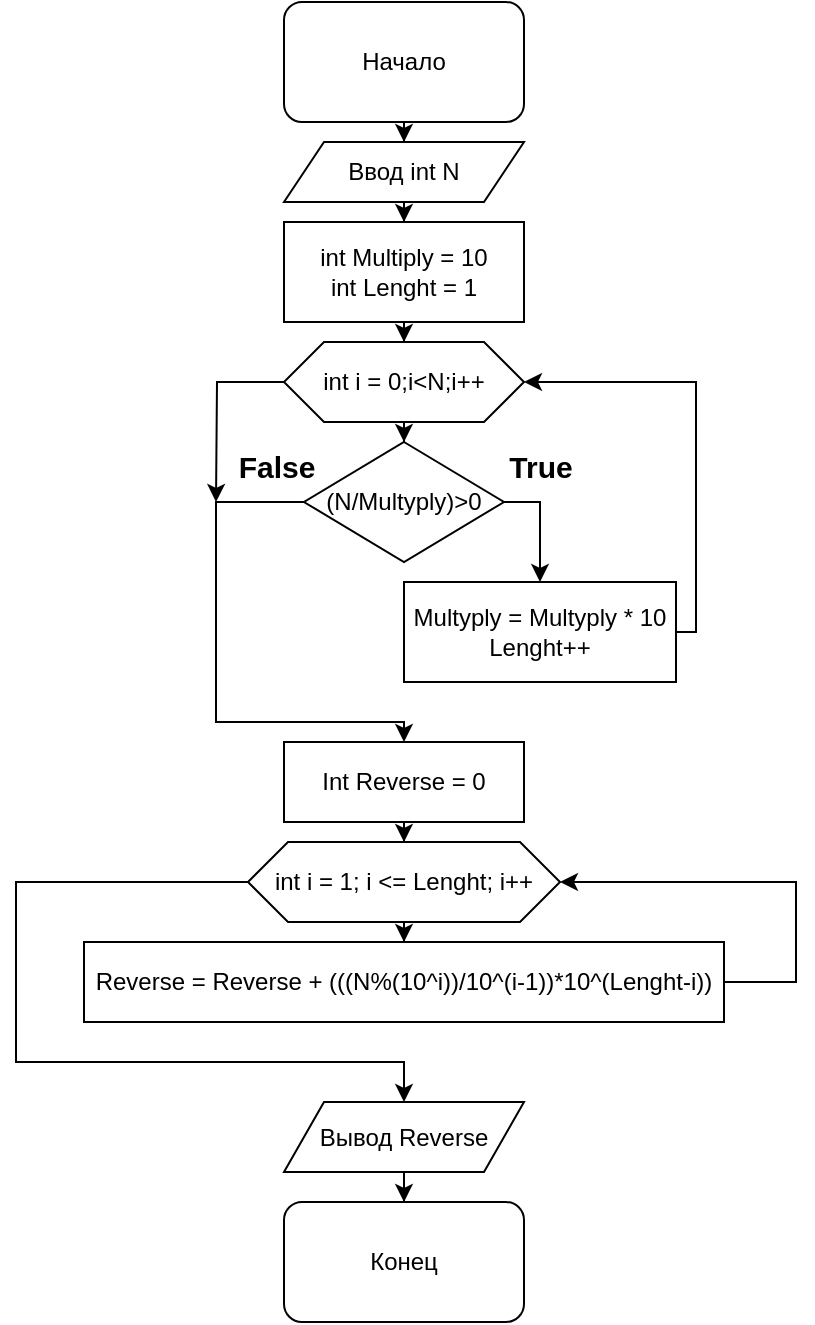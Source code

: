 <mxfile version="16.6.4" type="github">
  <diagram id="38jx6Kjteub0GEvYRnjU" name="Page-1">
    <mxGraphModel dx="1243" dy="671" grid="1" gridSize="10" guides="1" tooltips="1" connect="1" arrows="1" fold="1" page="1" pageScale="1" pageWidth="827" pageHeight="1169" math="0" shadow="0">
      <root>
        <mxCell id="0" />
        <mxCell id="1" parent="0" />
        <mxCell id="8_maDejoYPX7ZPv5RRy7-3" style="edgeStyle=orthogonalEdgeStyle;rounded=0;orthogonalLoop=1;jettySize=auto;html=1;entryX=0.5;entryY=0;entryDx=0;entryDy=0;" edge="1" parent="1" source="8_maDejoYPX7ZPv5RRy7-1" target="8_maDejoYPX7ZPv5RRy7-2">
          <mxGeometry relative="1" as="geometry" />
        </mxCell>
        <mxCell id="8_maDejoYPX7ZPv5RRy7-1" value="Начало" style="rounded=1;whiteSpace=wrap;html=1;" vertex="1" parent="1">
          <mxGeometry x="354" y="50" width="120" height="60" as="geometry" />
        </mxCell>
        <mxCell id="8_maDejoYPX7ZPv5RRy7-5" style="edgeStyle=orthogonalEdgeStyle;rounded=0;orthogonalLoop=1;jettySize=auto;html=1;" edge="1" parent="1" source="8_maDejoYPX7ZPv5RRy7-2" target="8_maDejoYPX7ZPv5RRy7-4">
          <mxGeometry relative="1" as="geometry" />
        </mxCell>
        <mxCell id="8_maDejoYPX7ZPv5RRy7-2" value="Ввод int N" style="shape=parallelogram;perimeter=parallelogramPerimeter;whiteSpace=wrap;html=1;fixedSize=1;" vertex="1" parent="1">
          <mxGeometry x="354" y="120" width="120" height="30" as="geometry" />
        </mxCell>
        <mxCell id="8_maDejoYPX7ZPv5RRy7-7" style="edgeStyle=orthogonalEdgeStyle;rounded=0;orthogonalLoop=1;jettySize=auto;html=1;" edge="1" parent="1" source="8_maDejoYPX7ZPv5RRy7-4" target="8_maDejoYPX7ZPv5RRy7-6">
          <mxGeometry relative="1" as="geometry" />
        </mxCell>
        <mxCell id="8_maDejoYPX7ZPv5RRy7-4" value="int Multiply = 10&lt;br&gt;int Lenght = 1" style="rounded=0;whiteSpace=wrap;html=1;" vertex="1" parent="1">
          <mxGeometry x="354" y="160" width="120" height="50" as="geometry" />
        </mxCell>
        <mxCell id="8_maDejoYPX7ZPv5RRy7-9" style="edgeStyle=orthogonalEdgeStyle;rounded=0;orthogonalLoop=1;jettySize=auto;html=1;" edge="1" parent="1" source="8_maDejoYPX7ZPv5RRy7-6" target="8_maDejoYPX7ZPv5RRy7-8">
          <mxGeometry relative="1" as="geometry" />
        </mxCell>
        <mxCell id="8_maDejoYPX7ZPv5RRy7-15" style="edgeStyle=orthogonalEdgeStyle;rounded=0;orthogonalLoop=1;jettySize=auto;html=1;" edge="1" parent="1" source="8_maDejoYPX7ZPv5RRy7-6">
          <mxGeometry relative="1" as="geometry">
            <mxPoint x="320" y="300" as="targetPoint" />
          </mxGeometry>
        </mxCell>
        <mxCell id="8_maDejoYPX7ZPv5RRy7-6" value="int i = 0;i&amp;lt;N;i++" style="shape=hexagon;perimeter=hexagonPerimeter2;whiteSpace=wrap;html=1;fixedSize=1;" vertex="1" parent="1">
          <mxGeometry x="354" y="220" width="120" height="40" as="geometry" />
        </mxCell>
        <mxCell id="8_maDejoYPX7ZPv5RRy7-11" style="edgeStyle=orthogonalEdgeStyle;rounded=0;orthogonalLoop=1;jettySize=auto;html=1;entryX=0.5;entryY=0;entryDx=0;entryDy=0;" edge="1" parent="1" source="8_maDejoYPX7ZPv5RRy7-8" target="8_maDejoYPX7ZPv5RRy7-10">
          <mxGeometry relative="1" as="geometry">
            <Array as="points">
              <mxPoint x="482" y="300" />
            </Array>
          </mxGeometry>
        </mxCell>
        <mxCell id="8_maDejoYPX7ZPv5RRy7-14" style="edgeStyle=orthogonalEdgeStyle;rounded=0;orthogonalLoop=1;jettySize=auto;html=1;" edge="1" parent="1" source="8_maDejoYPX7ZPv5RRy7-8" target="8_maDejoYPX7ZPv5RRy7-13">
          <mxGeometry relative="1" as="geometry">
            <Array as="points">
              <mxPoint x="320" y="300" />
              <mxPoint x="320" y="410" />
              <mxPoint x="414" y="410" />
            </Array>
          </mxGeometry>
        </mxCell>
        <mxCell id="8_maDejoYPX7ZPv5RRy7-8" value="(N/Multyply)&amp;gt;0" style="rhombus;whiteSpace=wrap;html=1;" vertex="1" parent="1">
          <mxGeometry x="364" y="270" width="100" height="60" as="geometry" />
        </mxCell>
        <mxCell id="8_maDejoYPX7ZPv5RRy7-12" style="edgeStyle=orthogonalEdgeStyle;rounded=0;orthogonalLoop=1;jettySize=auto;html=1;entryX=1;entryY=0.5;entryDx=0;entryDy=0;" edge="1" parent="1" source="8_maDejoYPX7ZPv5RRy7-10" target="8_maDejoYPX7ZPv5RRy7-6">
          <mxGeometry relative="1" as="geometry">
            <Array as="points">
              <mxPoint x="560" y="365" />
              <mxPoint x="560" y="240" />
            </Array>
          </mxGeometry>
        </mxCell>
        <mxCell id="8_maDejoYPX7ZPv5RRy7-10" value="Multyply = Multyply * 10&lt;br&gt;Lenght++" style="rounded=0;whiteSpace=wrap;html=1;" vertex="1" parent="1">
          <mxGeometry x="414" y="340" width="136" height="50" as="geometry" />
        </mxCell>
        <mxCell id="8_maDejoYPX7ZPv5RRy7-17" style="edgeStyle=orthogonalEdgeStyle;rounded=0;orthogonalLoop=1;jettySize=auto;html=1;entryX=0.5;entryY=0;entryDx=0;entryDy=0;" edge="1" parent="1" source="8_maDejoYPX7ZPv5RRy7-13" target="8_maDejoYPX7ZPv5RRy7-16">
          <mxGeometry relative="1" as="geometry" />
        </mxCell>
        <mxCell id="8_maDejoYPX7ZPv5RRy7-13" value="Int Reverse = 0" style="rounded=0;whiteSpace=wrap;html=1;" vertex="1" parent="1">
          <mxGeometry x="354" y="420" width="120" height="40" as="geometry" />
        </mxCell>
        <mxCell id="8_maDejoYPX7ZPv5RRy7-19" style="edgeStyle=orthogonalEdgeStyle;rounded=0;orthogonalLoop=1;jettySize=auto;html=1;entryX=0.5;entryY=0;entryDx=0;entryDy=0;" edge="1" parent="1" source="8_maDejoYPX7ZPv5RRy7-16" target="8_maDejoYPX7ZPv5RRy7-18">
          <mxGeometry relative="1" as="geometry" />
        </mxCell>
        <mxCell id="8_maDejoYPX7ZPv5RRy7-22" style="edgeStyle=orthogonalEdgeStyle;rounded=0;orthogonalLoop=1;jettySize=auto;html=1;entryX=0.5;entryY=0;entryDx=0;entryDy=0;" edge="1" parent="1" source="8_maDejoYPX7ZPv5RRy7-16" target="8_maDejoYPX7ZPv5RRy7-21">
          <mxGeometry relative="1" as="geometry">
            <Array as="points">
              <mxPoint x="220" y="490" />
              <mxPoint x="220" y="580" />
              <mxPoint x="414" y="580" />
            </Array>
          </mxGeometry>
        </mxCell>
        <mxCell id="8_maDejoYPX7ZPv5RRy7-16" value="int i = 1; i &amp;lt;= Lenght; i++" style="shape=hexagon;perimeter=hexagonPerimeter2;whiteSpace=wrap;html=1;fixedSize=1;" vertex="1" parent="1">
          <mxGeometry x="336" y="470" width="156" height="40" as="geometry" />
        </mxCell>
        <mxCell id="8_maDejoYPX7ZPv5RRy7-20" style="edgeStyle=orthogonalEdgeStyle;rounded=0;orthogonalLoop=1;jettySize=auto;html=1;entryX=1;entryY=0.5;entryDx=0;entryDy=0;" edge="1" parent="1" source="8_maDejoYPX7ZPv5RRy7-18" target="8_maDejoYPX7ZPv5RRy7-16">
          <mxGeometry relative="1" as="geometry">
            <Array as="points">
              <mxPoint x="610" y="540" />
              <mxPoint x="610" y="490" />
            </Array>
          </mxGeometry>
        </mxCell>
        <mxCell id="8_maDejoYPX7ZPv5RRy7-18" value="Reverse = Reverse + (((N%(10^i))/10^(i-1))*10^(Lenght-i))" style="rounded=0;whiteSpace=wrap;html=1;" vertex="1" parent="1">
          <mxGeometry x="254" y="520" width="320" height="40" as="geometry" />
        </mxCell>
        <mxCell id="8_maDejoYPX7ZPv5RRy7-24" style="edgeStyle=orthogonalEdgeStyle;rounded=0;orthogonalLoop=1;jettySize=auto;html=1;entryX=0.5;entryY=0;entryDx=0;entryDy=0;" edge="1" parent="1" source="8_maDejoYPX7ZPv5RRy7-21" target="8_maDejoYPX7ZPv5RRy7-23">
          <mxGeometry relative="1" as="geometry" />
        </mxCell>
        <mxCell id="8_maDejoYPX7ZPv5RRy7-21" value="Вывод Reverse" style="shape=parallelogram;perimeter=parallelogramPerimeter;whiteSpace=wrap;html=1;fixedSize=1;" vertex="1" parent="1">
          <mxGeometry x="354" y="600" width="120" height="35" as="geometry" />
        </mxCell>
        <mxCell id="8_maDejoYPX7ZPv5RRy7-23" value="Конец" style="rounded=1;whiteSpace=wrap;html=1;" vertex="1" parent="1">
          <mxGeometry x="354" y="650" width="120" height="60" as="geometry" />
        </mxCell>
        <mxCell id="8_maDejoYPX7ZPv5RRy7-25" value="&lt;font style=&quot;font-size: 15px&quot;&gt;True&lt;/font&gt;" style="text;strokeColor=none;fillColor=none;html=1;fontSize=24;fontStyle=1;verticalAlign=middle;align=center;" vertex="1" parent="1">
          <mxGeometry x="432" y="260" width="100" height="40" as="geometry" />
        </mxCell>
        <mxCell id="8_maDejoYPX7ZPv5RRy7-26" value="&lt;font style=&quot;font-size: 15px&quot;&gt;False&lt;/font&gt;" style="text;strokeColor=none;fillColor=none;html=1;fontSize=24;fontStyle=1;verticalAlign=middle;align=center;" vertex="1" parent="1">
          <mxGeometry x="300" y="260" width="100" height="40" as="geometry" />
        </mxCell>
      </root>
    </mxGraphModel>
  </diagram>
</mxfile>
